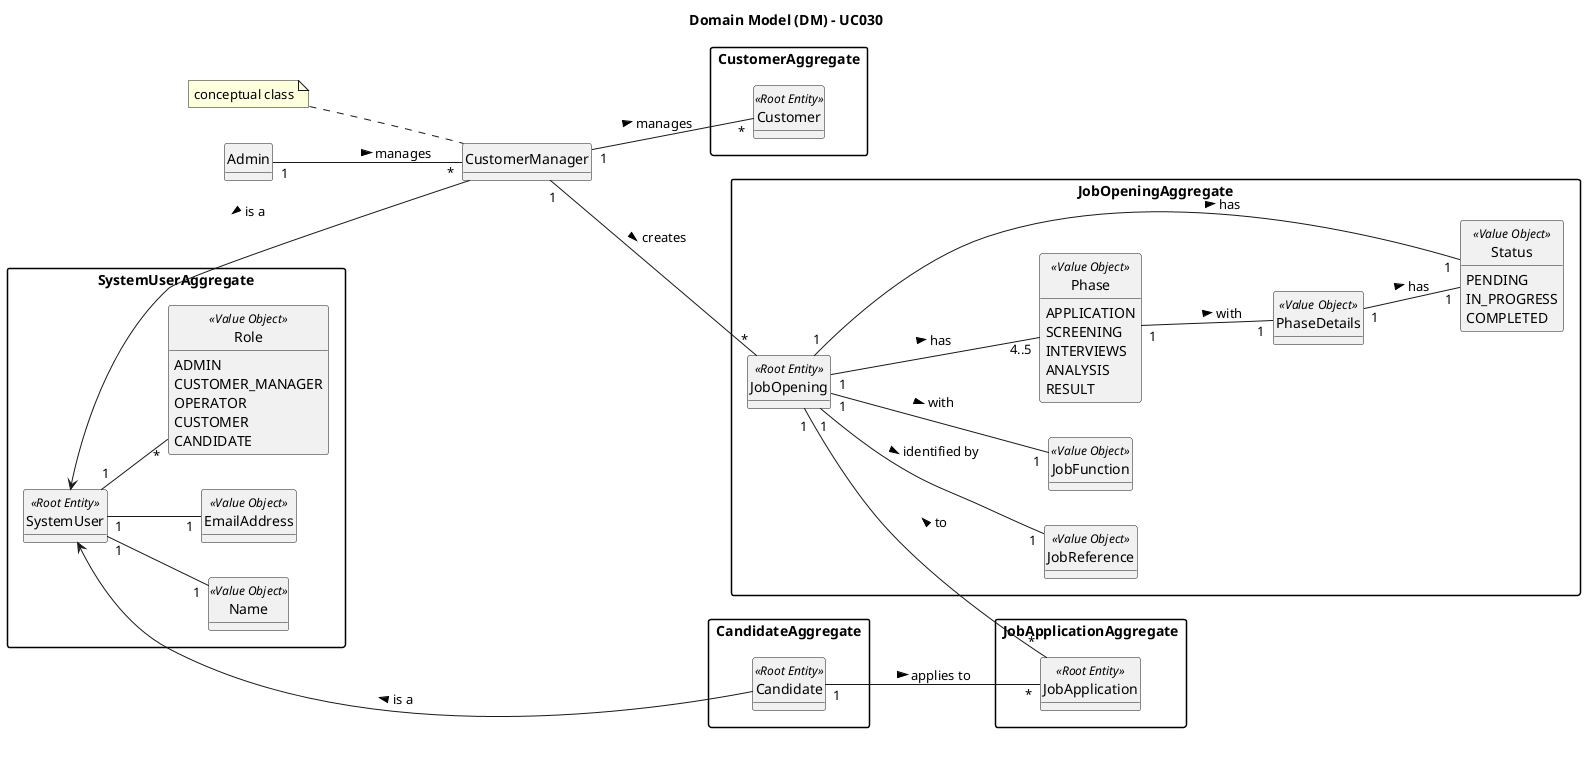 @startuml
skinparam packageStyle rectangle
skinparam shadowing false

skinparam classAttributeIconSize 0

top to bottom direction
left to right direction

hide circle
hide methods

title Domain Model (DM) - UC030

package SystemUserAggregate {
    class SystemUser <<Root Entity>>
    class Name <<Value Object>>
    class EmailAddress <<Value Object>>
    enum Role <<Value Object>> {
        ADMIN
        CUSTOMER_MANAGER
        OPERATOR
        CUSTOMER
        CANDIDATE
    }
}

class CustomerManager
note left of CustomerManager: conceptual class


package CustomerAggregate {
    class Customer <<Root Entity>>
}

package CandidateAggregate {
    class Candidate <<Root Entity>>
}


package JobOpeningAggregate {
    class JobOpening <<Root Entity>>
    class JobReference <<Value Object>>
    class JobFunction <<Value Object>>
    enum Phase <<Value Object>> {
        APPLICATION
        SCREENING
        INTERVIEWS
        ANALYSIS
        RESULT
    }
    enum Status <<Value Object>> {
        PENDING
        IN_PROGRESS
        COMPLETED
    }
    class PhaseDetails <<Value Object>>
}

package JobApplicationAggregate {
    class JobApplication <<Root Entity>>
}

SystemUser "1" -- "1" Name
SystemUser "1" -- "1" EmailAddress
SystemUser "1" -- "*" Role

SystemUser <--- CustomerManager : is a <
SystemUser <--- Candidate : is a <

Admin "1" -- "*" CustomerManager : manages >

CustomerManager "1" -- "*" Customer : manages >


Candidate "1" -- "*" JobApplication : applies to >

CustomerManager "1" -- "*" JobOpening : creates >


JobOpening "1" -- "*" JobApplication : to <
JobOpening "1" -- "1" JobReference : identified by >
JobOpening "1" -- "1" Status : has >
JobOpening "1" -- "4..5" Phase : has >
JobOpening "1" -- "1" JobFunction : with >

Phase "1" -- "1" PhaseDetails : with >
PhaseDetails "1" -- "1" Status : has >


@enduml